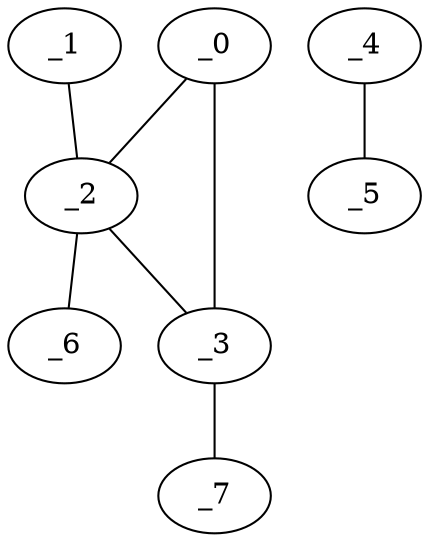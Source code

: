 graph EP1_0017 {
	_0	 [x="1.9595",
		y="2.99418"];
	_2	 [x="0.75",
		y="0.71"];
	_0 -- _2;
	_3	 [x="0.73",
		y="2.73"];
	_0 -- _3;
	_1	 [x="1.56942",
		y="0.610956"];
	_1 -- _2;
	_2 -- _3;
	_6	 [x="1.55108",
		y="2.94023"];
	_2 -- _6;
	_7	 [x="0.982303",
		y="1.37165"];
	_3 -- _7;
	_4	 [x="0.601925",
		y="1.7325"];
	_5	 [x="1.87289",
		y="1.78181"];
	_4 -- _5;
}

